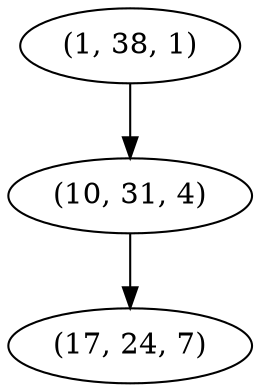 digraph tree {
    "(1, 38, 1)";
    "(10, 31, 4)";
    "(17, 24, 7)";
    "(1, 38, 1)" -> "(10, 31, 4)";
    "(10, 31, 4)" -> "(17, 24, 7)";
}
